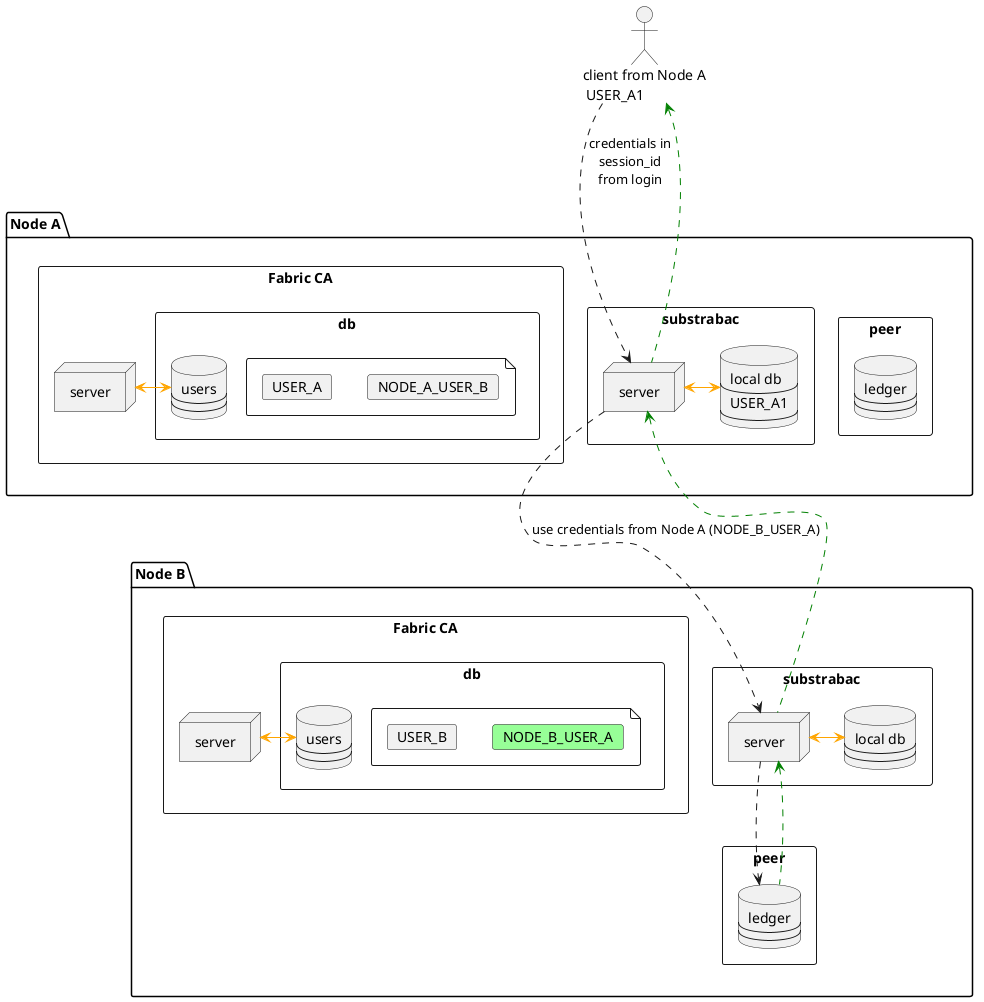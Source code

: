 @startuml

skinparam shadowing false


package "Node A" as nodeA {
   rectangle "peer" as peerA {
    database ledgerA [
      ledger
      ----
      ----
    ]
  }
  rectangle "substrabac" as substrabacA {
    database localdbA [
      local db
      ----
      USER_A1
      ----
    ]
    node server as djangoA
  }
  rectangle "Fabric CA" as fcaA {
    rectangle db as fcadbA {
        database usersA [
            users
            ----
            ----
        ]
        file {
            card USER_A
            card NODE_A_USER_B
        }
    }
    node server as fcaserverA
  }
}

package "Node B" as nodeB {
   rectangle "peer" as peerB {
    database ledgerB [
      ledger
      ----
      ----
    ]
  }
  rectangle "substrabac" as substrabacB {
    database localdbB [
      local db
      ----
      ----
    ]
    node server as djangoB
  }
  rectangle "Fabric CA" as fcaB {
    rectangle db as fcadbB {
        database usersB [
            users
            ----
            ----
        ]
        file {
            card USER_B
            card NODE_B_USER_A #PHYSICAL
        }
    }
    node server as fcaserverB
  }
}

actor "client from Node A\n USER_A1" as client

nodeA -[hidden]-> nodeB

USER_B -[hidden]r- NODE_B_USER_A
USER_A -[hidden]r- NODE_A_USER_B

djangoB <-[#orange]> localdbB
djangoA <-[#orange]> localdbA

fcaserverB <-[#orange]> usersB
fcaserverA <-[#orange]> usersA

client .> djangoA: "credentials in\nsession_id\nfrom login"
client <.[#green]. djangoA

djangoA .> djangoB: use credentials from Node A (NODE_B_USER_A)
djangoA <.[#green]. djangoB

djangoB .> ledgerB
djangoB <.[#green]. ledgerB



@enduml
